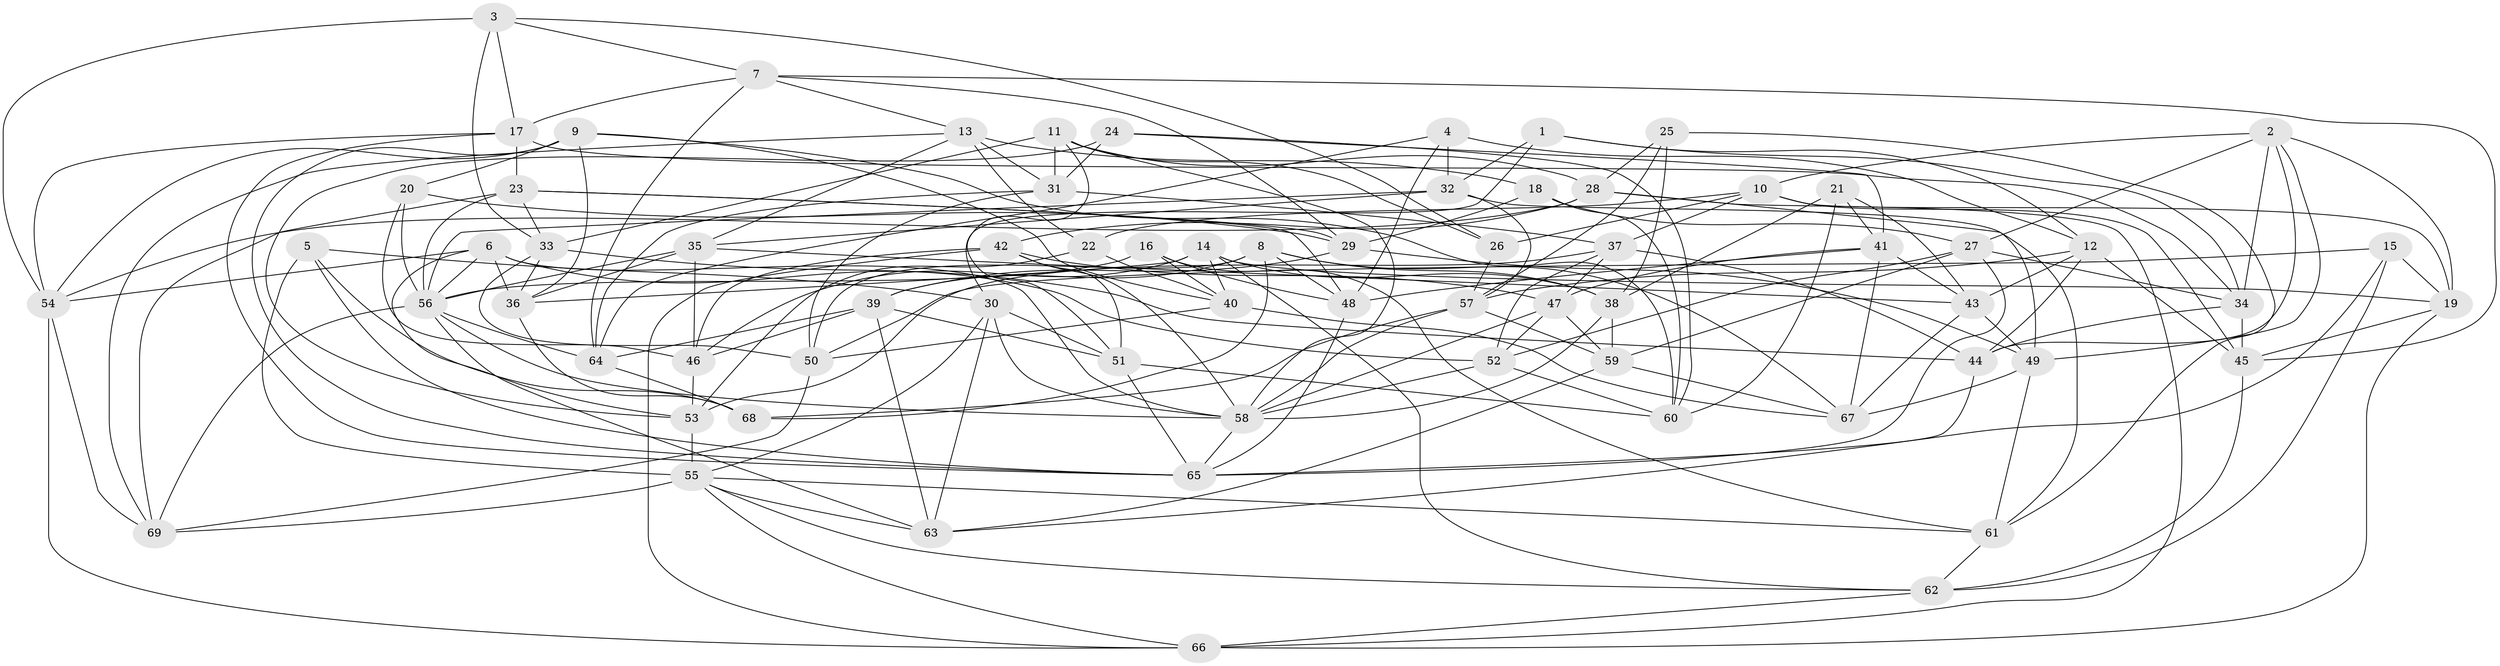 // original degree distribution, {4: 1.0}
// Generated by graph-tools (version 1.1) at 2025/50/03/09/25 03:50:46]
// undirected, 69 vertices, 201 edges
graph export_dot {
graph [start="1"]
  node [color=gray90,style=filled];
  1;
  2;
  3;
  4;
  5;
  6;
  7;
  8;
  9;
  10;
  11;
  12;
  13;
  14;
  15;
  16;
  17;
  18;
  19;
  20;
  21;
  22;
  23;
  24;
  25;
  26;
  27;
  28;
  29;
  30;
  31;
  32;
  33;
  34;
  35;
  36;
  37;
  38;
  39;
  40;
  41;
  42;
  43;
  44;
  45;
  46;
  47;
  48;
  49;
  50;
  51;
  52;
  53;
  54;
  55;
  56;
  57;
  58;
  59;
  60;
  61;
  62;
  63;
  64;
  65;
  66;
  67;
  68;
  69;
  1 -- 12 [weight=1.0];
  1 -- 30 [weight=1.0];
  1 -- 32 [weight=1.0];
  1 -- 34 [weight=1.0];
  2 -- 10 [weight=1.0];
  2 -- 19 [weight=1.0];
  2 -- 27 [weight=1.0];
  2 -- 34 [weight=1.0];
  2 -- 44 [weight=1.0];
  2 -- 49 [weight=1.0];
  3 -- 7 [weight=1.0];
  3 -- 17 [weight=1.0];
  3 -- 26 [weight=1.0];
  3 -- 33 [weight=1.0];
  3 -- 54 [weight=2.0];
  4 -- 12 [weight=1.0];
  4 -- 32 [weight=1.0];
  4 -- 48 [weight=1.0];
  4 -- 64 [weight=1.0];
  5 -- 30 [weight=1.0];
  5 -- 55 [weight=1.0];
  5 -- 65 [weight=1.0];
  5 -- 68 [weight=1.0];
  6 -- 36 [weight=1.0];
  6 -- 52 [weight=1.0];
  6 -- 53 [weight=1.0];
  6 -- 54 [weight=1.0];
  6 -- 56 [weight=1.0];
  6 -- 58 [weight=1.0];
  7 -- 13 [weight=1.0];
  7 -- 17 [weight=1.0];
  7 -- 29 [weight=1.0];
  7 -- 45 [weight=1.0];
  7 -- 64 [weight=1.0];
  8 -- 38 [weight=1.0];
  8 -- 39 [weight=1.0];
  8 -- 48 [weight=1.0];
  8 -- 50 [weight=1.0];
  8 -- 67 [weight=1.0];
  8 -- 68 [weight=1.0];
  9 -- 20 [weight=1.0];
  9 -- 36 [weight=1.0];
  9 -- 40 [weight=1.0];
  9 -- 54 [weight=1.0];
  9 -- 60 [weight=1.0];
  9 -- 65 [weight=1.0];
  10 -- 19 [weight=1.0];
  10 -- 22 [weight=1.0];
  10 -- 26 [weight=1.0];
  10 -- 37 [weight=1.0];
  10 -- 45 [weight=1.0];
  11 -- 26 [weight=1.0];
  11 -- 28 [weight=1.0];
  11 -- 31 [weight=1.0];
  11 -- 33 [weight=1.0];
  11 -- 51 [weight=1.0];
  11 -- 58 [weight=1.0];
  12 -- 43 [weight=1.0];
  12 -- 44 [weight=1.0];
  12 -- 45 [weight=1.0];
  12 -- 57 [weight=1.0];
  13 -- 18 [weight=1.0];
  13 -- 22 [weight=1.0];
  13 -- 31 [weight=1.0];
  13 -- 35 [weight=1.0];
  13 -- 69 [weight=1.0];
  14 -- 19 [weight=1.0];
  14 -- 36 [weight=1.0];
  14 -- 38 [weight=1.0];
  14 -- 40 [weight=1.0];
  14 -- 46 [weight=1.0];
  14 -- 62 [weight=1.0];
  15 -- 19 [weight=1.0];
  15 -- 50 [weight=1.0];
  15 -- 62 [weight=1.0];
  15 -- 63 [weight=1.0];
  16 -- 40 [weight=1.0];
  16 -- 48 [weight=1.0];
  16 -- 56 [weight=1.0];
  16 -- 61 [weight=1.0];
  17 -- 23 [weight=1.0];
  17 -- 34 [weight=1.0];
  17 -- 54 [weight=1.0];
  17 -- 65 [weight=1.0];
  18 -- 27 [weight=1.0];
  18 -- 29 [weight=1.0];
  18 -- 60 [weight=1.0];
  19 -- 45 [weight=1.0];
  19 -- 66 [weight=1.0];
  20 -- 29 [weight=1.0];
  20 -- 46 [weight=1.0];
  20 -- 56 [weight=1.0];
  21 -- 38 [weight=1.0];
  21 -- 41 [weight=1.0];
  21 -- 43 [weight=1.0];
  21 -- 60 [weight=1.0];
  22 -- 40 [weight=1.0];
  22 -- 53 [weight=1.0];
  23 -- 29 [weight=1.0];
  23 -- 33 [weight=1.0];
  23 -- 48 [weight=1.0];
  23 -- 56 [weight=1.0];
  23 -- 69 [weight=1.0];
  24 -- 31 [weight=1.0];
  24 -- 41 [weight=1.0];
  24 -- 53 [weight=1.0];
  24 -- 60 [weight=1.0];
  25 -- 28 [weight=1.0];
  25 -- 38 [weight=1.0];
  25 -- 57 [weight=1.0];
  25 -- 61 [weight=1.0];
  26 -- 57 [weight=1.0];
  27 -- 34 [weight=1.0];
  27 -- 52 [weight=1.0];
  27 -- 59 [weight=1.0];
  27 -- 65 [weight=1.0];
  28 -- 42 [weight=1.0];
  28 -- 49 [weight=1.0];
  28 -- 54 [weight=1.0];
  28 -- 66 [weight=1.0];
  29 -- 39 [weight=1.0];
  29 -- 49 [weight=1.0];
  30 -- 51 [weight=1.0];
  30 -- 55 [weight=1.0];
  30 -- 58 [weight=1.0];
  30 -- 63 [weight=1.0];
  31 -- 37 [weight=1.0];
  31 -- 50 [weight=1.0];
  31 -- 64 [weight=1.0];
  32 -- 35 [weight=1.0];
  32 -- 56 [weight=1.0];
  32 -- 57 [weight=1.0];
  32 -- 61 [weight=1.0];
  33 -- 36 [weight=1.0];
  33 -- 44 [weight=1.0];
  33 -- 50 [weight=1.0];
  34 -- 44 [weight=1.0];
  34 -- 45 [weight=1.0];
  35 -- 36 [weight=1.0];
  35 -- 43 [weight=1.0];
  35 -- 46 [weight=1.0];
  35 -- 56 [weight=1.0];
  36 -- 68 [weight=1.0];
  37 -- 44 [weight=1.0];
  37 -- 47 [weight=1.0];
  37 -- 52 [weight=1.0];
  37 -- 53 [weight=1.0];
  38 -- 58 [weight=1.0];
  38 -- 59 [weight=1.0];
  39 -- 46 [weight=1.0];
  39 -- 51 [weight=1.0];
  39 -- 63 [weight=1.0];
  39 -- 64 [weight=1.0];
  40 -- 50 [weight=1.0];
  40 -- 67 [weight=1.0];
  41 -- 43 [weight=1.0];
  41 -- 47 [weight=1.0];
  41 -- 48 [weight=1.0];
  41 -- 67 [weight=1.0];
  42 -- 46 [weight=1.0];
  42 -- 47 [weight=1.0];
  42 -- 51 [weight=1.0];
  42 -- 58 [weight=1.0];
  42 -- 66 [weight=1.0];
  43 -- 49 [weight=1.0];
  43 -- 67 [weight=1.0];
  44 -- 65 [weight=1.0];
  45 -- 62 [weight=1.0];
  46 -- 53 [weight=1.0];
  47 -- 52 [weight=1.0];
  47 -- 58 [weight=1.0];
  47 -- 59 [weight=1.0];
  48 -- 65 [weight=1.0];
  49 -- 61 [weight=1.0];
  49 -- 67 [weight=1.0];
  50 -- 69 [weight=1.0];
  51 -- 60 [weight=1.0];
  51 -- 65 [weight=1.0];
  52 -- 58 [weight=1.0];
  52 -- 60 [weight=1.0];
  53 -- 55 [weight=1.0];
  54 -- 66 [weight=1.0];
  54 -- 69 [weight=1.0];
  55 -- 61 [weight=1.0];
  55 -- 62 [weight=1.0];
  55 -- 63 [weight=1.0];
  55 -- 66 [weight=1.0];
  55 -- 69 [weight=1.0];
  56 -- 58 [weight=1.0];
  56 -- 63 [weight=1.0];
  56 -- 64 [weight=1.0];
  56 -- 69 [weight=1.0];
  57 -- 58 [weight=1.0];
  57 -- 59 [weight=1.0];
  57 -- 68 [weight=2.0];
  58 -- 65 [weight=1.0];
  59 -- 63 [weight=1.0];
  59 -- 67 [weight=1.0];
  61 -- 62 [weight=1.0];
  62 -- 66 [weight=1.0];
  64 -- 68 [weight=1.0];
}
